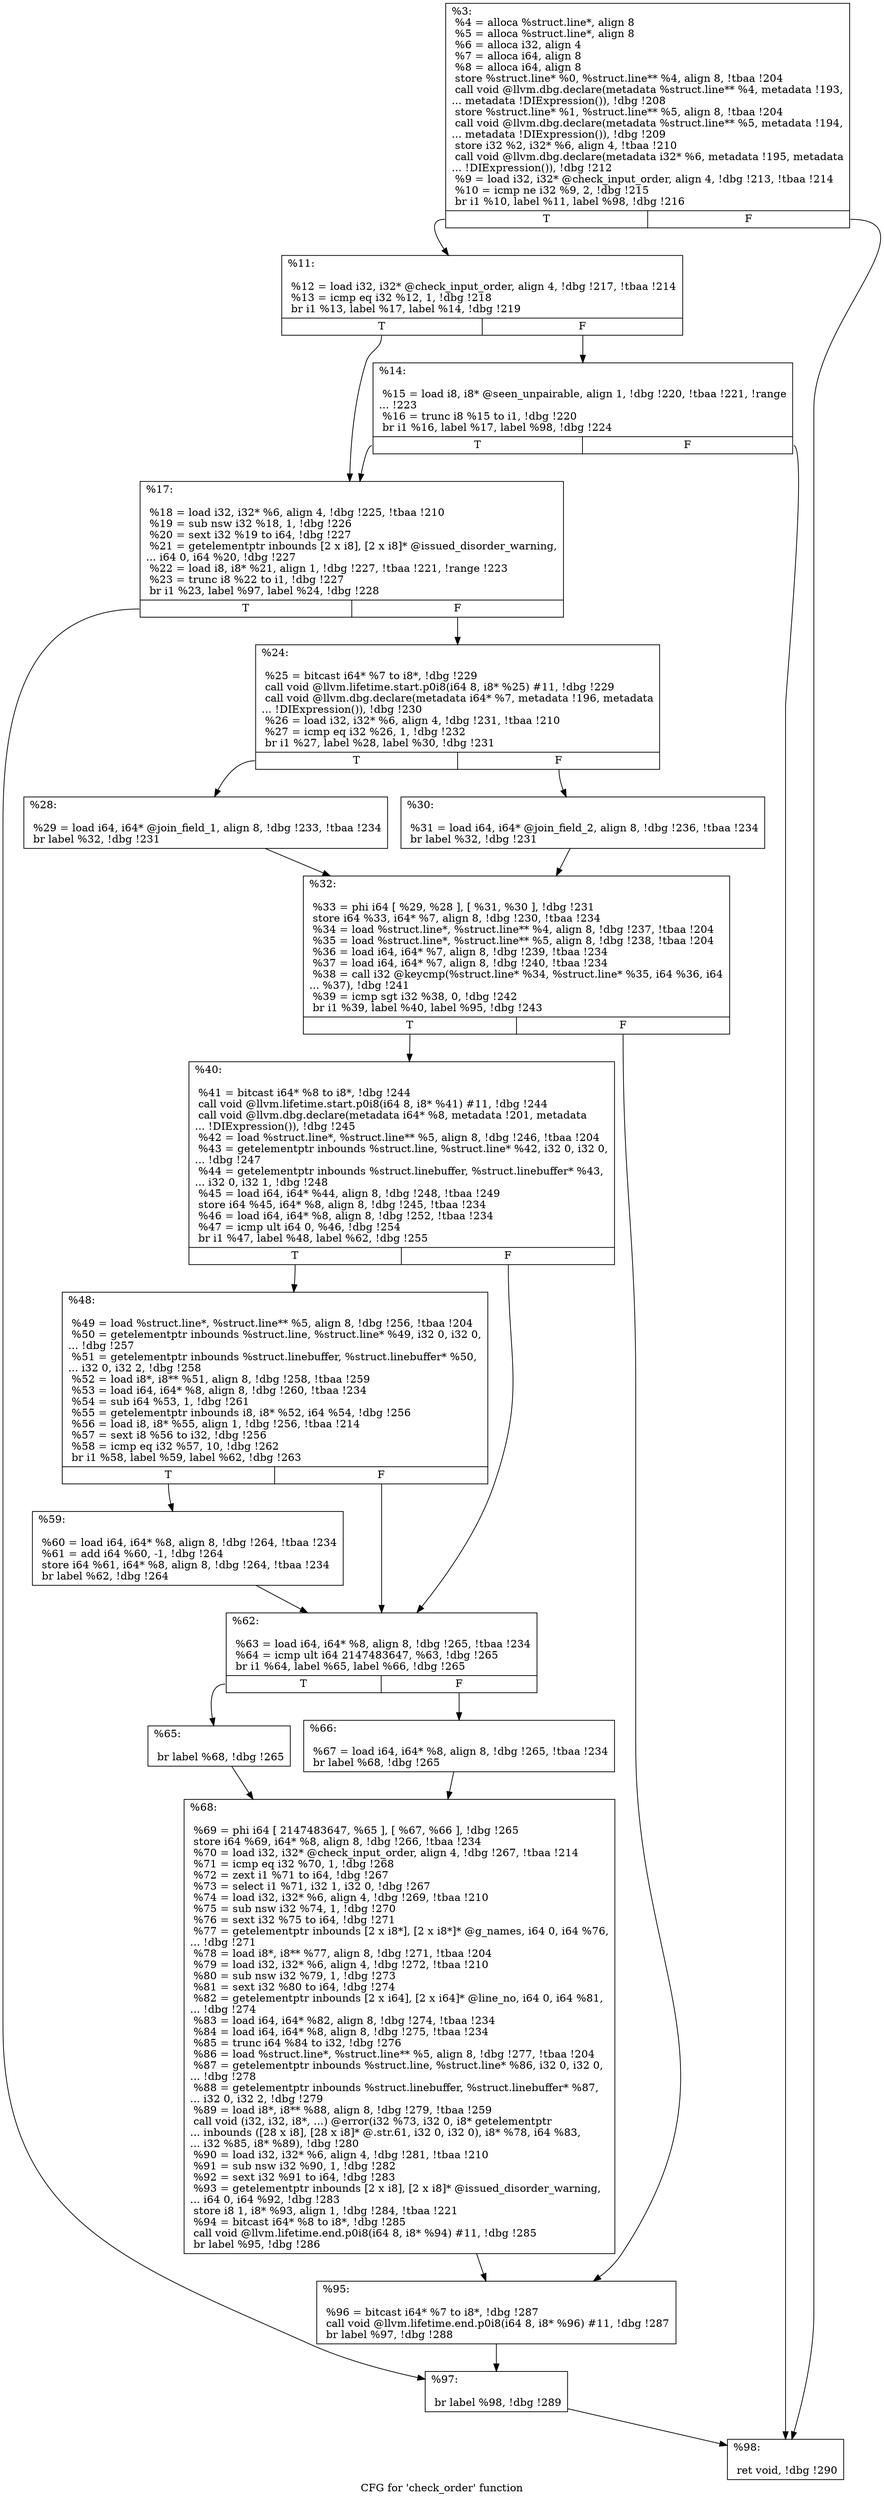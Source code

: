 digraph "CFG for 'check_order' function" {
	label="CFG for 'check_order' function";

	Node0x132e320 [shape=record,label="{%3:\l  %4 = alloca %struct.line*, align 8\l  %5 = alloca %struct.line*, align 8\l  %6 = alloca i32, align 4\l  %7 = alloca i64, align 8\l  %8 = alloca i64, align 8\l  store %struct.line* %0, %struct.line** %4, align 8, !tbaa !204\l  call void @llvm.dbg.declare(metadata %struct.line** %4, metadata !193,\l... metadata !DIExpression()), !dbg !208\l  store %struct.line* %1, %struct.line** %5, align 8, !tbaa !204\l  call void @llvm.dbg.declare(metadata %struct.line** %5, metadata !194,\l... metadata !DIExpression()), !dbg !209\l  store i32 %2, i32* %6, align 4, !tbaa !210\l  call void @llvm.dbg.declare(metadata i32* %6, metadata !195, metadata\l... !DIExpression()), !dbg !212\l  %9 = load i32, i32* @check_input_order, align 4, !dbg !213, !tbaa !214\l  %10 = icmp ne i32 %9, 2, !dbg !215\l  br i1 %10, label %11, label %98, !dbg !216\l|{<s0>T|<s1>F}}"];
	Node0x132e320:s0 -> Node0x132e490;
	Node0x132e320:s1 -> Node0x132e990;
	Node0x132e490 [shape=record,label="{%11:\l\l  %12 = load i32, i32* @check_input_order, align 4, !dbg !217, !tbaa !214\l  %13 = icmp eq i32 %12, 1, !dbg !218\l  br i1 %13, label %17, label %14, !dbg !219\l|{<s0>T|<s1>F}}"];
	Node0x132e490:s0 -> Node0x132e530;
	Node0x132e490:s1 -> Node0x132e4e0;
	Node0x132e4e0 [shape=record,label="{%14:\l\l  %15 = load i8, i8* @seen_unpairable, align 1, !dbg !220, !tbaa !221, !range\l... !223\l  %16 = trunc i8 %15 to i1, !dbg !220\l  br i1 %16, label %17, label %98, !dbg !224\l|{<s0>T|<s1>F}}"];
	Node0x132e4e0:s0 -> Node0x132e530;
	Node0x132e4e0:s1 -> Node0x132e990;
	Node0x132e530 [shape=record,label="{%17:\l\l  %18 = load i32, i32* %6, align 4, !dbg !225, !tbaa !210\l  %19 = sub nsw i32 %18, 1, !dbg !226\l  %20 = sext i32 %19 to i64, !dbg !227\l  %21 = getelementptr inbounds [2 x i8], [2 x i8]* @issued_disorder_warning,\l... i64 0, i64 %20, !dbg !227\l  %22 = load i8, i8* %21, align 1, !dbg !227, !tbaa !221, !range !223\l  %23 = trunc i8 %22 to i1, !dbg !227\l  br i1 %23, label %97, label %24, !dbg !228\l|{<s0>T|<s1>F}}"];
	Node0x132e530:s0 -> Node0x132e940;
	Node0x132e530:s1 -> Node0x132e580;
	Node0x132e580 [shape=record,label="{%24:\l\l  %25 = bitcast i64* %7 to i8*, !dbg !229\l  call void @llvm.lifetime.start.p0i8(i64 8, i8* %25) #11, !dbg !229\l  call void @llvm.dbg.declare(metadata i64* %7, metadata !196, metadata\l... !DIExpression()), !dbg !230\l  %26 = load i32, i32* %6, align 4, !dbg !231, !tbaa !210\l  %27 = icmp eq i32 %26, 1, !dbg !232\l  br i1 %27, label %28, label %30, !dbg !231\l|{<s0>T|<s1>F}}"];
	Node0x132e580:s0 -> Node0x132e5d0;
	Node0x132e580:s1 -> Node0x132e620;
	Node0x132e5d0 [shape=record,label="{%28:\l\l  %29 = load i64, i64* @join_field_1, align 8, !dbg !233, !tbaa !234\l  br label %32, !dbg !231\l}"];
	Node0x132e5d0 -> Node0x132e670;
	Node0x132e620 [shape=record,label="{%30:\l\l  %31 = load i64, i64* @join_field_2, align 8, !dbg !236, !tbaa !234\l  br label %32, !dbg !231\l}"];
	Node0x132e620 -> Node0x132e670;
	Node0x132e670 [shape=record,label="{%32:\l\l  %33 = phi i64 [ %29, %28 ], [ %31, %30 ], !dbg !231\l  store i64 %33, i64* %7, align 8, !dbg !230, !tbaa !234\l  %34 = load %struct.line*, %struct.line** %4, align 8, !dbg !237, !tbaa !204\l  %35 = load %struct.line*, %struct.line** %5, align 8, !dbg !238, !tbaa !204\l  %36 = load i64, i64* %7, align 8, !dbg !239, !tbaa !234\l  %37 = load i64, i64* %7, align 8, !dbg !240, !tbaa !234\l  %38 = call i32 @keycmp(%struct.line* %34, %struct.line* %35, i64 %36, i64\l... %37), !dbg !241\l  %39 = icmp sgt i32 %38, 0, !dbg !242\l  br i1 %39, label %40, label %95, !dbg !243\l|{<s0>T|<s1>F}}"];
	Node0x132e670:s0 -> Node0x132e6c0;
	Node0x132e670:s1 -> Node0x132e8f0;
	Node0x132e6c0 [shape=record,label="{%40:\l\l  %41 = bitcast i64* %8 to i8*, !dbg !244\l  call void @llvm.lifetime.start.p0i8(i64 8, i8* %41) #11, !dbg !244\l  call void @llvm.dbg.declare(metadata i64* %8, metadata !201, metadata\l... !DIExpression()), !dbg !245\l  %42 = load %struct.line*, %struct.line** %5, align 8, !dbg !246, !tbaa !204\l  %43 = getelementptr inbounds %struct.line, %struct.line* %42, i32 0, i32 0,\l... !dbg !247\l  %44 = getelementptr inbounds %struct.linebuffer, %struct.linebuffer* %43,\l... i32 0, i32 1, !dbg !248\l  %45 = load i64, i64* %44, align 8, !dbg !248, !tbaa !249\l  store i64 %45, i64* %8, align 8, !dbg !245, !tbaa !234\l  %46 = load i64, i64* %8, align 8, !dbg !252, !tbaa !234\l  %47 = icmp ult i64 0, %46, !dbg !254\l  br i1 %47, label %48, label %62, !dbg !255\l|{<s0>T|<s1>F}}"];
	Node0x132e6c0:s0 -> Node0x132e710;
	Node0x132e6c0:s1 -> Node0x132e7b0;
	Node0x132e710 [shape=record,label="{%48:\l\l  %49 = load %struct.line*, %struct.line** %5, align 8, !dbg !256, !tbaa !204\l  %50 = getelementptr inbounds %struct.line, %struct.line* %49, i32 0, i32 0,\l... !dbg !257\l  %51 = getelementptr inbounds %struct.linebuffer, %struct.linebuffer* %50,\l... i32 0, i32 2, !dbg !258\l  %52 = load i8*, i8** %51, align 8, !dbg !258, !tbaa !259\l  %53 = load i64, i64* %8, align 8, !dbg !260, !tbaa !234\l  %54 = sub i64 %53, 1, !dbg !261\l  %55 = getelementptr inbounds i8, i8* %52, i64 %54, !dbg !256\l  %56 = load i8, i8* %55, align 1, !dbg !256, !tbaa !214\l  %57 = sext i8 %56 to i32, !dbg !256\l  %58 = icmp eq i32 %57, 10, !dbg !262\l  br i1 %58, label %59, label %62, !dbg !263\l|{<s0>T|<s1>F}}"];
	Node0x132e710:s0 -> Node0x132e760;
	Node0x132e710:s1 -> Node0x132e7b0;
	Node0x132e760 [shape=record,label="{%59:\l\l  %60 = load i64, i64* %8, align 8, !dbg !264, !tbaa !234\l  %61 = add i64 %60, -1, !dbg !264\l  store i64 %61, i64* %8, align 8, !dbg !264, !tbaa !234\l  br label %62, !dbg !264\l}"];
	Node0x132e760 -> Node0x132e7b0;
	Node0x132e7b0 [shape=record,label="{%62:\l\l  %63 = load i64, i64* %8, align 8, !dbg !265, !tbaa !234\l  %64 = icmp ult i64 2147483647, %63, !dbg !265\l  br i1 %64, label %65, label %66, !dbg !265\l|{<s0>T|<s1>F}}"];
	Node0x132e7b0:s0 -> Node0x132e800;
	Node0x132e7b0:s1 -> Node0x132e850;
	Node0x132e800 [shape=record,label="{%65:\l\l  br label %68, !dbg !265\l}"];
	Node0x132e800 -> Node0x132e8a0;
	Node0x132e850 [shape=record,label="{%66:\l\l  %67 = load i64, i64* %8, align 8, !dbg !265, !tbaa !234\l  br label %68, !dbg !265\l}"];
	Node0x132e850 -> Node0x132e8a0;
	Node0x132e8a0 [shape=record,label="{%68:\l\l  %69 = phi i64 [ 2147483647, %65 ], [ %67, %66 ], !dbg !265\l  store i64 %69, i64* %8, align 8, !dbg !266, !tbaa !234\l  %70 = load i32, i32* @check_input_order, align 4, !dbg !267, !tbaa !214\l  %71 = icmp eq i32 %70, 1, !dbg !268\l  %72 = zext i1 %71 to i64, !dbg !267\l  %73 = select i1 %71, i32 1, i32 0, !dbg !267\l  %74 = load i32, i32* %6, align 4, !dbg !269, !tbaa !210\l  %75 = sub nsw i32 %74, 1, !dbg !270\l  %76 = sext i32 %75 to i64, !dbg !271\l  %77 = getelementptr inbounds [2 x i8*], [2 x i8*]* @g_names, i64 0, i64 %76,\l... !dbg !271\l  %78 = load i8*, i8** %77, align 8, !dbg !271, !tbaa !204\l  %79 = load i32, i32* %6, align 4, !dbg !272, !tbaa !210\l  %80 = sub nsw i32 %79, 1, !dbg !273\l  %81 = sext i32 %80 to i64, !dbg !274\l  %82 = getelementptr inbounds [2 x i64], [2 x i64]* @line_no, i64 0, i64 %81,\l... !dbg !274\l  %83 = load i64, i64* %82, align 8, !dbg !274, !tbaa !234\l  %84 = load i64, i64* %8, align 8, !dbg !275, !tbaa !234\l  %85 = trunc i64 %84 to i32, !dbg !276\l  %86 = load %struct.line*, %struct.line** %5, align 8, !dbg !277, !tbaa !204\l  %87 = getelementptr inbounds %struct.line, %struct.line* %86, i32 0, i32 0,\l... !dbg !278\l  %88 = getelementptr inbounds %struct.linebuffer, %struct.linebuffer* %87,\l... i32 0, i32 2, !dbg !279\l  %89 = load i8*, i8** %88, align 8, !dbg !279, !tbaa !259\l  call void (i32, i32, i8*, ...) @error(i32 %73, i32 0, i8* getelementptr\l... inbounds ([28 x i8], [28 x i8]* @.str.61, i32 0, i32 0), i8* %78, i64 %83,\l... i32 %85, i8* %89), !dbg !280\l  %90 = load i32, i32* %6, align 4, !dbg !281, !tbaa !210\l  %91 = sub nsw i32 %90, 1, !dbg !282\l  %92 = sext i32 %91 to i64, !dbg !283\l  %93 = getelementptr inbounds [2 x i8], [2 x i8]* @issued_disorder_warning,\l... i64 0, i64 %92, !dbg !283\l  store i8 1, i8* %93, align 1, !dbg !284, !tbaa !221\l  %94 = bitcast i64* %8 to i8*, !dbg !285\l  call void @llvm.lifetime.end.p0i8(i64 8, i8* %94) #11, !dbg !285\l  br label %95, !dbg !286\l}"];
	Node0x132e8a0 -> Node0x132e8f0;
	Node0x132e8f0 [shape=record,label="{%95:\l\l  %96 = bitcast i64* %7 to i8*, !dbg !287\l  call void @llvm.lifetime.end.p0i8(i64 8, i8* %96) #11, !dbg !287\l  br label %97, !dbg !288\l}"];
	Node0x132e8f0 -> Node0x132e940;
	Node0x132e940 [shape=record,label="{%97:\l\l  br label %98, !dbg !289\l}"];
	Node0x132e940 -> Node0x132e990;
	Node0x132e990 [shape=record,label="{%98:\l\l  ret void, !dbg !290\l}"];
}
